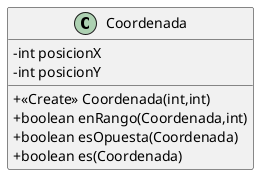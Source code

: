 @startuml
skinparam classAttributeIconSize 0
class Coordenada {
- int posicionX
- int posicionY
+ <<Create>> Coordenada(int,int)
+ boolean enRango(Coordenada,int)
+ boolean esOpuesta(Coordenada)
+ boolean es(Coordenada)
}
@enduml